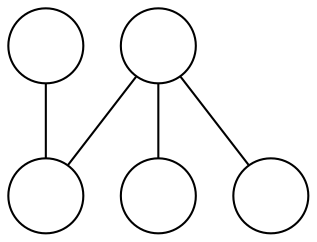graph G {
  node[label="", shape=circle]
  0;
  1;
  2;
  3;
  4;
  3 -- 0;
  4 -- 0;
  4 -- 1;
  4 -- 2;
}

